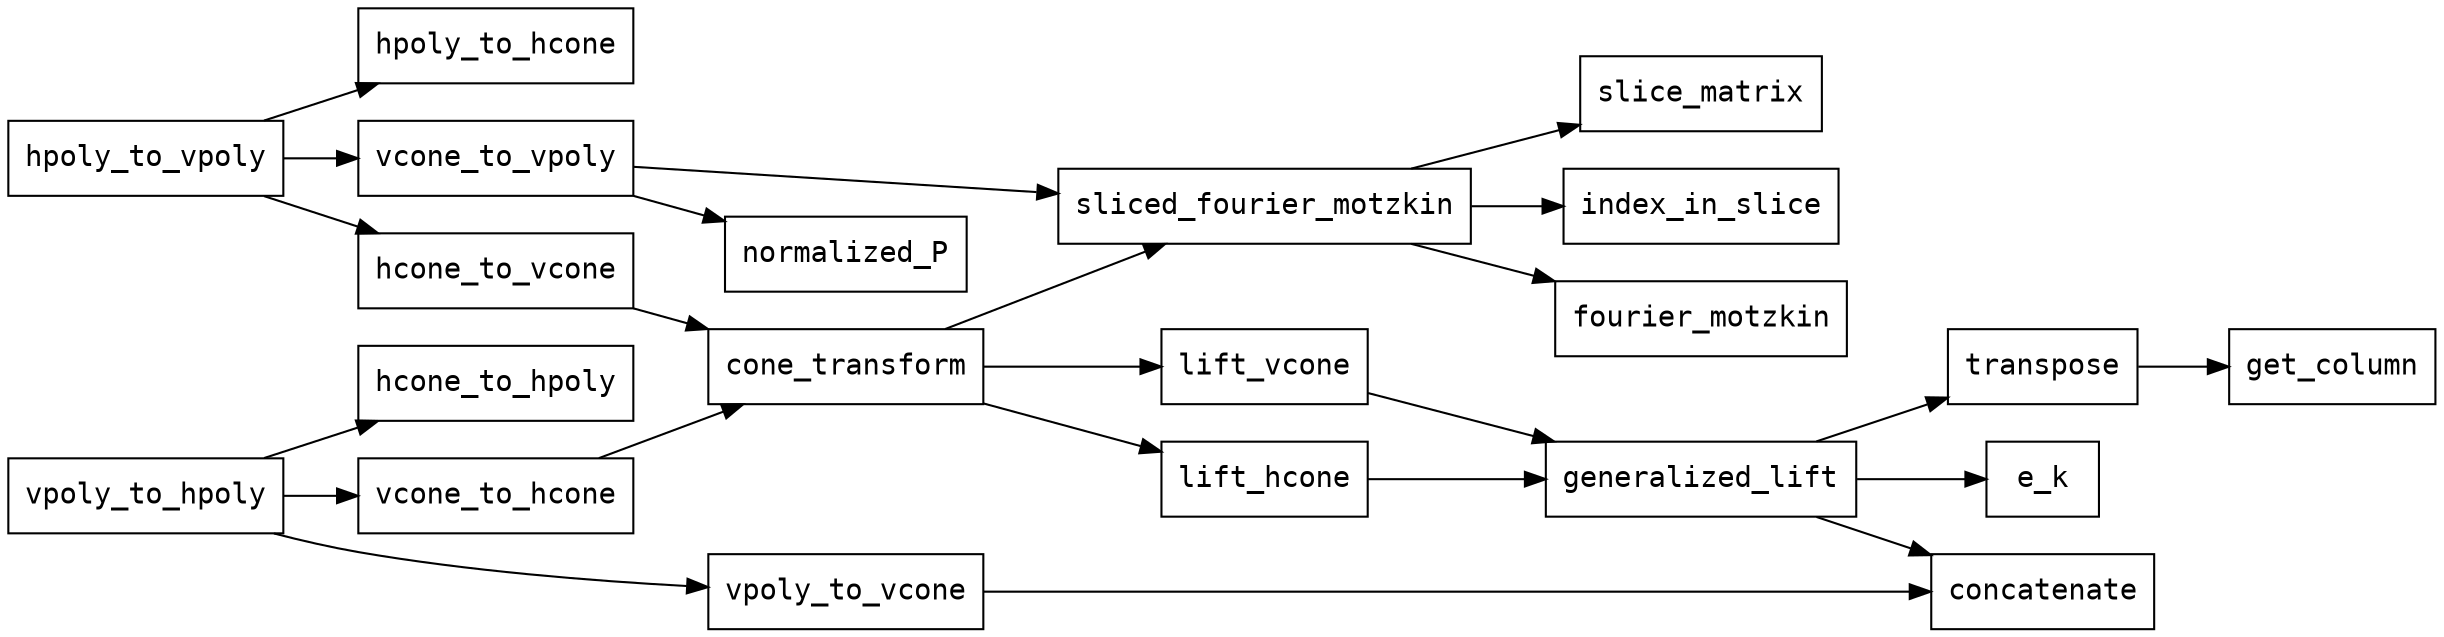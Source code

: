 strict digraph {
	graph [rankdir=LR]
	node [shape="rectangle", fontname="Courier"]
	_Z12slice_matrixRK6MatrixRKSt5slice [
		label="slice_matrix",
		filename="../../../cpp/src/linear_algebra.cpp",
		firstline=275,
		lastline=280
	]
	_Z9transposeRK6Matrix [
		label="transpose",
		filename="../../../cpp/src/linear_algebra.cpp",
		firstline=262,
		lastline=272
	]
	_Z10get_columnRK6Matrixm [
		label="get_column",
		filename="../../../cpp/src/linear_algebra.cpp",
		firstline=249,
		lastline=259
	]
	_Z3e_kmm [
		label="e_k",
		filename="../../../cpp/src/linear_algebra.cpp",
		firstline=232,
		lastline=236
	]
	_Z14hpoly_to_hcone6Matrix [
		label="hpoly_to_hcone",
		filename="../../../cpp/src/polyhedra.cpp",
		firstline=13,
		lastline=20
	]
	_Z14vcone_to_vpoly6Matrix [
		label="vcone_to_vpoly",
		filename="../../../cpp/src/polyhedra.cpp",
		firstline=67,
		lastline=73
	]
	_Z14hpoly_to_vpoly6Matrix [
		label="hpoly_to_vpoly",
		filename="../../../cpp/src/polyhedra.cpp",
		firstline=77,
		lastline=81
	]
	_Z14hcone_to_hpoly6Matrix [
		label="hcone_to_hpoly",
		filename="../../../cpp/src/polyhedra.cpp",
		firstline=24,
		lastline=31
	]
	_Z16generalized_liftRK6MatrixRKSt5arrayIdLm5EE [
		label="generalized_lift",
		filename="../../../cpp/src/fourier_motzkin.cpp",
		firstline=64,
		lastline=90
	]
	_Z11concatenateRKSt8valarrayIdES2_ [
		label="concatenate",
		filename="../../../cpp/src/linear_algebra.cpp",
		firstline=239,
		lastline=244
	]
	_Z14vpoly_to_vcone5VPoly [
		label="vpoly_to_vcone",
		filename="../../../cpp/src/polyhedra.cpp",
		firstline=36,
		lastline=46
	]
	_Z10lift_vconeRK6Matrix [
		label="lift_vcone",
		filename="../../../cpp/src/fourier_motzkin.cpp",
		firstline=98,
		lastline=100
	]
	_Z14index_in_slicemRKSt5slice [
		label="index_in_slice",
		filename="../../../cpp/src/fourier_motzkin.cpp",
		firstline=11,
		lastline=15
	]
	_Z15fourier_motzkin6Matrixm [
		label="fourier_motzkin",
		filename="../../../cpp/src/fourier_motzkin.cpp",
		firstline=20,
		lastline=37
	]
	_Z22sliced_fourier_motzkin6MatrixRKSt5slice [
		label="sliced_fourier_motzkin",
		filename="../../../cpp/src/fourier_motzkin.cpp",
		firstline=40,
		lastline=47
	]
	_Z14hcone_to_vcone6Matrix [
		label="hcone_to_vcone",
		filename="../../../cpp/src/fourier_motzkin.cpp",
		firstline=135,
		lastline=137
	]
	_Z12normalized_PRK6Matrix [
		label="normalized_P",
		filename="../../../cpp/src/polyhedra.cpp",
		firstline=50,
		lastline=63
	]
	_Z14vpoly_to_hpoly5VPoly [
		label="vpoly_to_hpoly",
		filename="../../../cpp/src/polyhedra.cpp",
		firstline=83,
		lastline=87
	]
	_Z10lift_hconeRK6Matrix [
		label="lift_hcone",
		filename="../../../cpp/src/fourier_motzkin.cpp",
		firstline=107,
		lastline=109
	]
	_Z14cone_transformRK6Matrix12LiftSelector [
		label="cone_transform",
		filename="../../../cpp/src/fourier_motzkin.cpp",
		firstline=112,
		lastline=129
	]
	_Z14vcone_to_hcone6Matrix [
		label="vcone_to_hcone",
		filename="../../../cpp/src/fourier_motzkin.cpp",
		firstline=131,
		lastline=133
	]

	_Z14vcone_to_hcone6Matrix -> _Z14cone_transformRK6Matrix12LiftSelector
	_Z14cone_transformRK6Matrix12LiftSelector -> _Z10lift_hconeRK6Matrix
	_Z14cone_transformRK6Matrix12LiftSelector -> _Z10lift_vconeRK6Matrix
	_Z14cone_transformRK6Matrix12LiftSelector -> _Z22sliced_fourier_motzkin6MatrixRKSt5slice
	_Z10lift_hconeRK6Matrix -> _Z16generalized_liftRK6MatrixRKSt5arrayIdLm5EE
	_Z9transposeRK6Matrix -> _Z10get_columnRK6Matrixm
	_Z14vcone_to_vpoly6Matrix -> _Z12normalized_PRK6Matrix
	_Z14vcone_to_vpoly6Matrix -> _Z22sliced_fourier_motzkin6MatrixRKSt5slice
	_Z14hpoly_to_vpoly6Matrix -> _Z14hcone_to_vcone6Matrix
	_Z14hpoly_to_vpoly6Matrix -> _Z14hpoly_to_hcone6Matrix
	_Z14hpoly_to_vpoly6Matrix -> _Z14vcone_to_vpoly6Matrix
	_Z10lift_vconeRK6Matrix -> _Z16generalized_liftRK6MatrixRKSt5arrayIdLm5EE
	_Z14vpoly_to_hpoly5VPoly -> _Z14hcone_to_hpoly6Matrix
	_Z14vpoly_to_hpoly5VPoly -> _Z14vcone_to_hcone6Matrix
	_Z14vpoly_to_hpoly5VPoly -> _Z14vpoly_to_vcone5VPoly
	_Z14hcone_to_vcone6Matrix -> _Z14cone_transformRK6Matrix12LiftSelector
	_Z22sliced_fourier_motzkin6MatrixRKSt5slice -> _Z12slice_matrixRK6MatrixRKSt5slice
	_Z22sliced_fourier_motzkin6MatrixRKSt5slice -> _Z14index_in_slicemRKSt5slice
	_Z22sliced_fourier_motzkin6MatrixRKSt5slice -> _Z15fourier_motzkin6Matrixm
	_Z14vpoly_to_vcone5VPoly -> _Z11concatenateRKSt8valarrayIdES2_
	_Z16generalized_liftRK6MatrixRKSt5arrayIdLm5EE -> _Z11concatenateRKSt8valarrayIdES2_
	_Z16generalized_liftRK6MatrixRKSt5arrayIdLm5EE -> _Z3e_kmm
	_Z16generalized_liftRK6MatrixRKSt5arrayIdLm5EE -> _Z9transposeRK6Matrix
}
